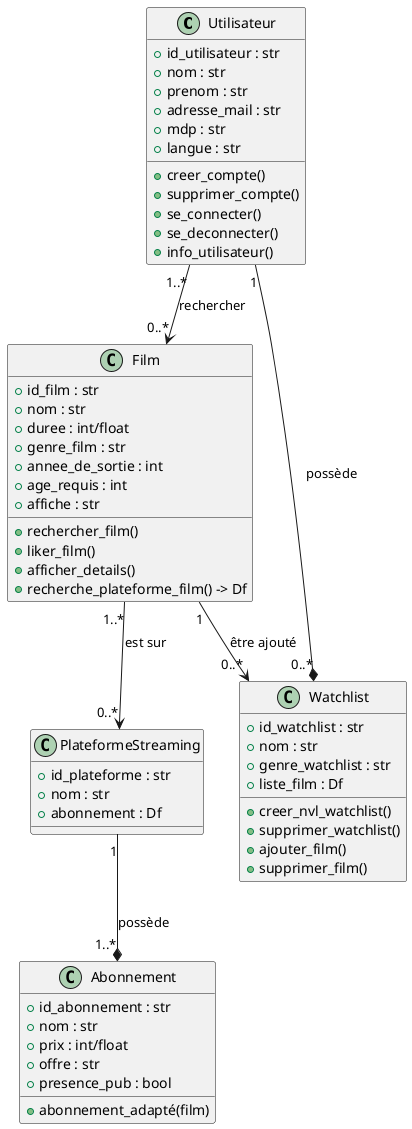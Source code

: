 @startuml

class Utilisateur {
    +id_utilisateur : str
    +nom : str
    +prenom : str
    +adresse_mail : str
    +mdp : str
    +langue : str
    +creer_compte() 
    +supprimer_compte() 
    +se_connecter() 
    +se_deconnecter() 
    +info_utilisateur()
}

class Film {
    +id_film : str
    +nom : str
    +duree : int/float
    +genre_film : str
    +annee_de_sortie : int
    +age_requis : int
    +affiche : str
    +rechercher_film() 
    +liker_film()
    +afficher_details() 
    +recherche_plateforme_film() -> Df
}

class Watchlist {
    +id_watchlist : str
    +nom : str
    +genre_watchlist : str
    +liste_film : Df
    +creer_nvl_watchlist()
    +supprimer_watchlist() 
    +ajouter_film()
    +supprimer_film()
}

class PlateformeStreaming {
    +id_plateforme : str
    +nom : str
    +abonnement : Df
}

class Abonnement {
    +id_abonnement : str
    +nom : str
    +prix : int/float
    +offre : str
    +presence_pub : bool
    +abonnement_adapté(film)
}

Utilisateur "1" --* "0..*" Watchlist : possède
Utilisateur "1..*" --> "0..*" Film : rechercher
Film "1" --> "0..*" Watchlist : être ajouté
Film "1..*" --> "0..*" PlateformeStreaming : est sur
PlateformeStreaming "1" --* "1..*" Abonnement : possède

@enduml
